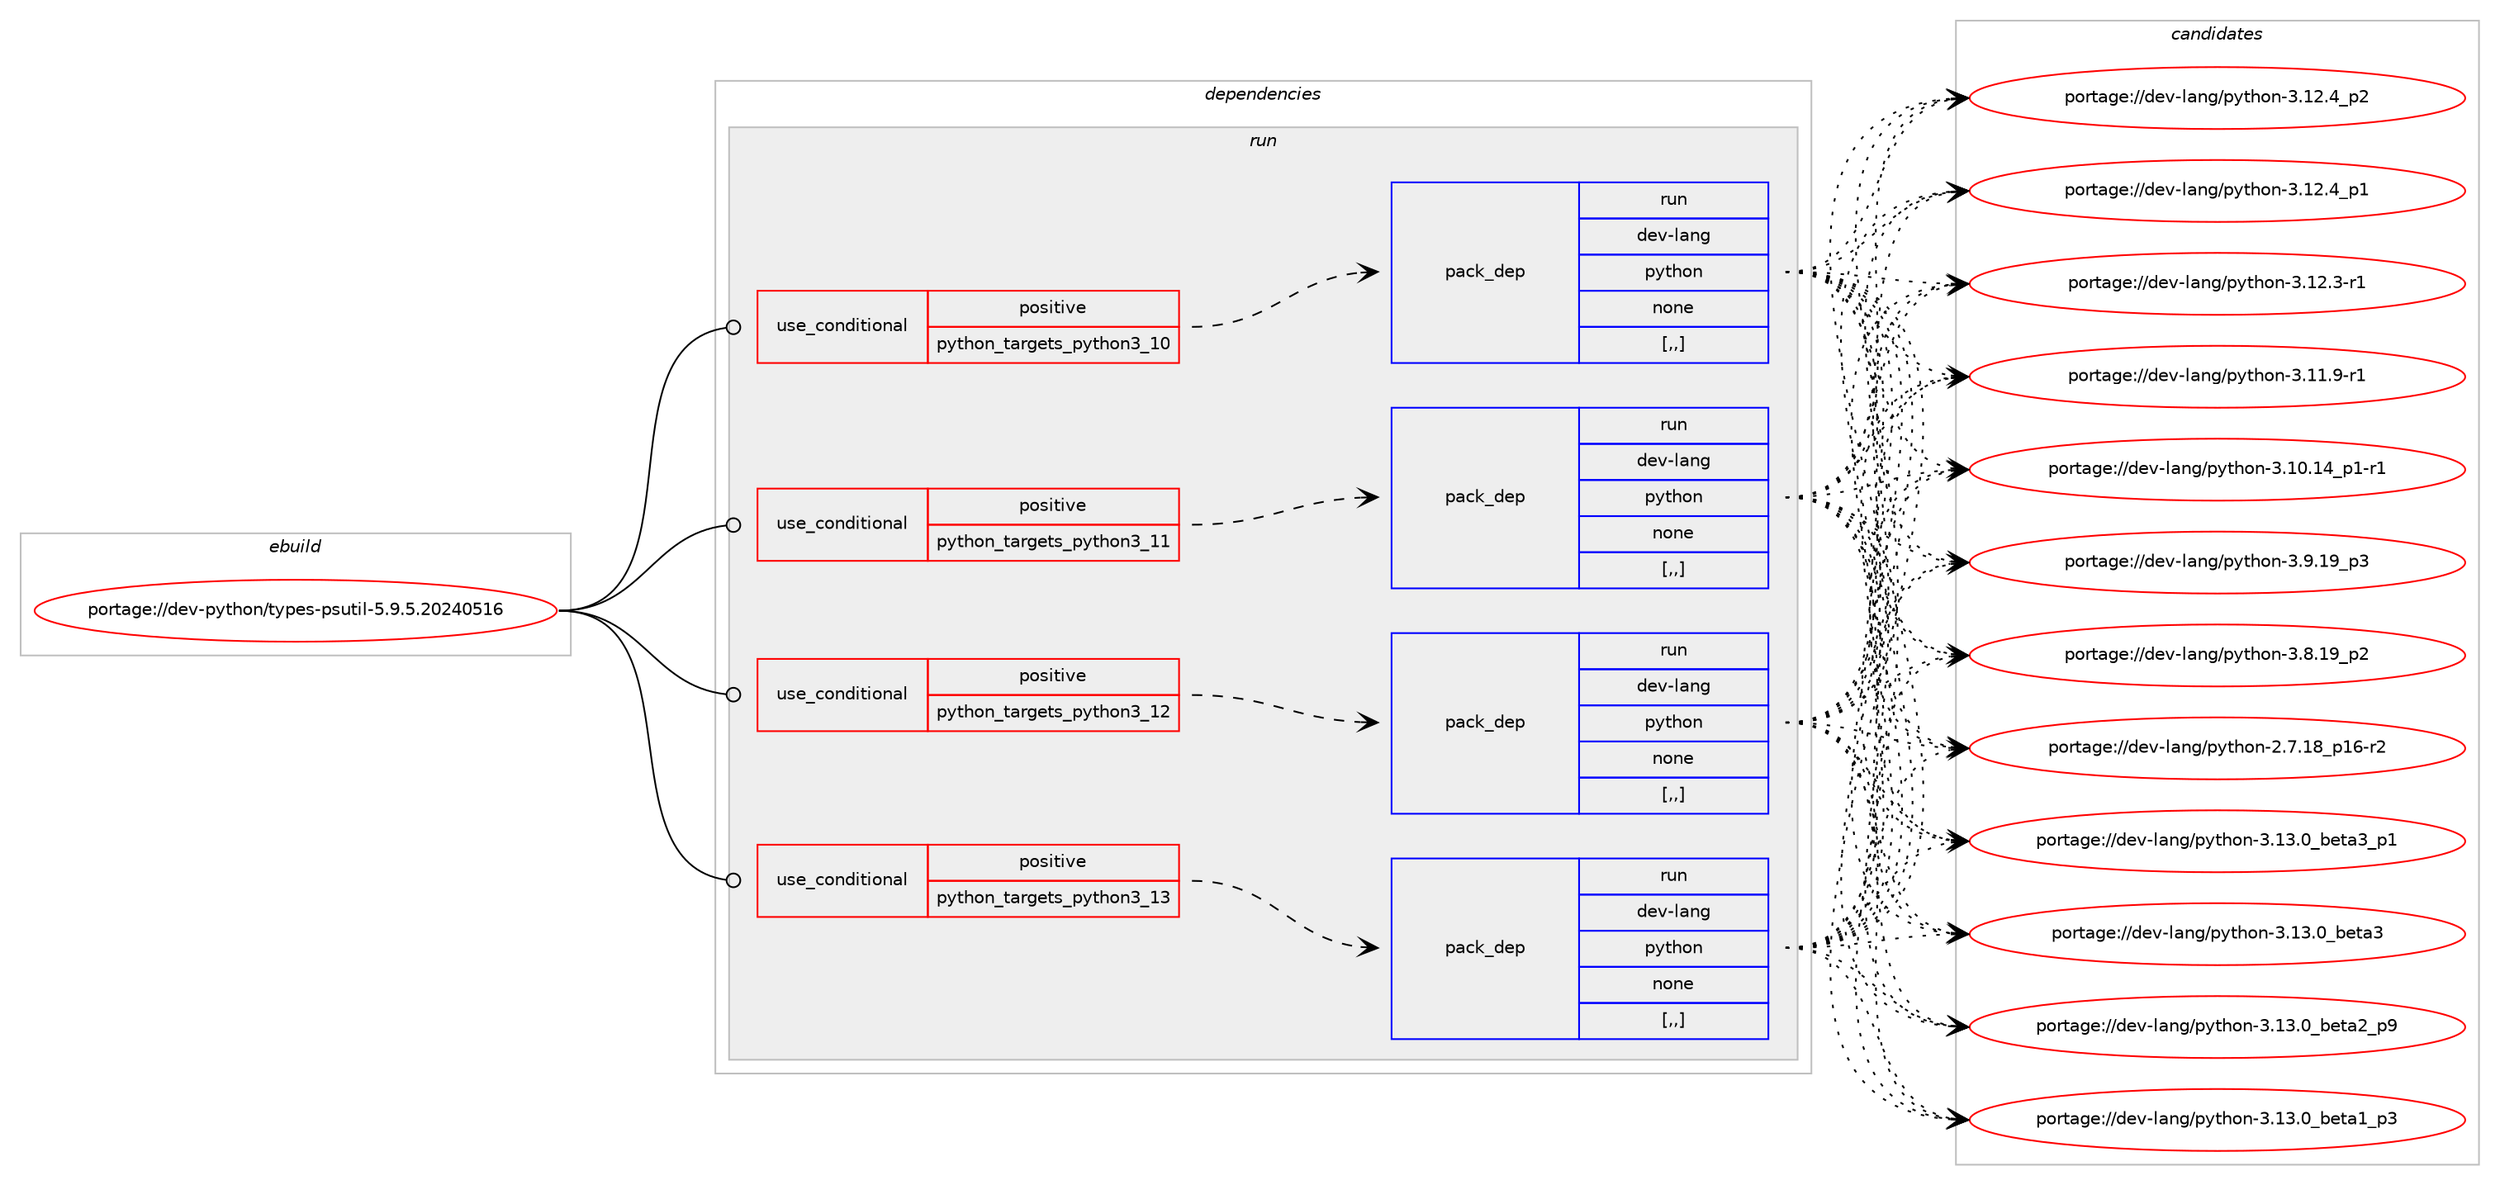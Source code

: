 digraph prolog {

# *************
# Graph options
# *************

newrank=true;
concentrate=true;
compound=true;
graph [rankdir=LR,fontname=Helvetica,fontsize=10,ranksep=1.5];#, ranksep=2.5, nodesep=0.2];
edge  [arrowhead=vee];
node  [fontname=Helvetica,fontsize=10];

# **********
# The ebuild
# **********

subgraph cluster_leftcol {
color=gray;
label=<<i>ebuild</i>>;
id [label="portage://dev-python/types-psutil-5.9.5.20240516", color=red, width=4, href="../dev-python/types-psutil-5.9.5.20240516.svg"];
}

# ****************
# The dependencies
# ****************

subgraph cluster_midcol {
color=gray;
label=<<i>dependencies</i>>;
subgraph cluster_compile {
fillcolor="#eeeeee";
style=filled;
label=<<i>compile</i>>;
}
subgraph cluster_compileandrun {
fillcolor="#eeeeee";
style=filled;
label=<<i>compile and run</i>>;
}
subgraph cluster_run {
fillcolor="#eeeeee";
style=filled;
label=<<i>run</i>>;
subgraph cond40564 {
dependency165918 [label=<<TABLE BORDER="0" CELLBORDER="1" CELLSPACING="0" CELLPADDING="4"><TR><TD ROWSPAN="3" CELLPADDING="10">use_conditional</TD></TR><TR><TD>positive</TD></TR><TR><TD>python_targets_python3_10</TD></TR></TABLE>>, shape=none, color=red];
subgraph pack124081 {
dependency165919 [label=<<TABLE BORDER="0" CELLBORDER="1" CELLSPACING="0" CELLPADDING="4" WIDTH="220"><TR><TD ROWSPAN="6" CELLPADDING="30">pack_dep</TD></TR><TR><TD WIDTH="110">run</TD></TR><TR><TD>dev-lang</TD></TR><TR><TD>python</TD></TR><TR><TD>none</TD></TR><TR><TD>[,,]</TD></TR></TABLE>>, shape=none, color=blue];
}
dependency165918:e -> dependency165919:w [weight=20,style="dashed",arrowhead="vee"];
}
id:e -> dependency165918:w [weight=20,style="solid",arrowhead="odot"];
subgraph cond40565 {
dependency165920 [label=<<TABLE BORDER="0" CELLBORDER="1" CELLSPACING="0" CELLPADDING="4"><TR><TD ROWSPAN="3" CELLPADDING="10">use_conditional</TD></TR><TR><TD>positive</TD></TR><TR><TD>python_targets_python3_11</TD></TR></TABLE>>, shape=none, color=red];
subgraph pack124082 {
dependency165921 [label=<<TABLE BORDER="0" CELLBORDER="1" CELLSPACING="0" CELLPADDING="4" WIDTH="220"><TR><TD ROWSPAN="6" CELLPADDING="30">pack_dep</TD></TR><TR><TD WIDTH="110">run</TD></TR><TR><TD>dev-lang</TD></TR><TR><TD>python</TD></TR><TR><TD>none</TD></TR><TR><TD>[,,]</TD></TR></TABLE>>, shape=none, color=blue];
}
dependency165920:e -> dependency165921:w [weight=20,style="dashed",arrowhead="vee"];
}
id:e -> dependency165920:w [weight=20,style="solid",arrowhead="odot"];
subgraph cond40566 {
dependency165922 [label=<<TABLE BORDER="0" CELLBORDER="1" CELLSPACING="0" CELLPADDING="4"><TR><TD ROWSPAN="3" CELLPADDING="10">use_conditional</TD></TR><TR><TD>positive</TD></TR><TR><TD>python_targets_python3_12</TD></TR></TABLE>>, shape=none, color=red];
subgraph pack124083 {
dependency165923 [label=<<TABLE BORDER="0" CELLBORDER="1" CELLSPACING="0" CELLPADDING="4" WIDTH="220"><TR><TD ROWSPAN="6" CELLPADDING="30">pack_dep</TD></TR><TR><TD WIDTH="110">run</TD></TR><TR><TD>dev-lang</TD></TR><TR><TD>python</TD></TR><TR><TD>none</TD></TR><TR><TD>[,,]</TD></TR></TABLE>>, shape=none, color=blue];
}
dependency165922:e -> dependency165923:w [weight=20,style="dashed",arrowhead="vee"];
}
id:e -> dependency165922:w [weight=20,style="solid",arrowhead="odot"];
subgraph cond40567 {
dependency165924 [label=<<TABLE BORDER="0" CELLBORDER="1" CELLSPACING="0" CELLPADDING="4"><TR><TD ROWSPAN="3" CELLPADDING="10">use_conditional</TD></TR><TR><TD>positive</TD></TR><TR><TD>python_targets_python3_13</TD></TR></TABLE>>, shape=none, color=red];
subgraph pack124084 {
dependency165925 [label=<<TABLE BORDER="0" CELLBORDER="1" CELLSPACING="0" CELLPADDING="4" WIDTH="220"><TR><TD ROWSPAN="6" CELLPADDING="30">pack_dep</TD></TR><TR><TD WIDTH="110">run</TD></TR><TR><TD>dev-lang</TD></TR><TR><TD>python</TD></TR><TR><TD>none</TD></TR><TR><TD>[,,]</TD></TR></TABLE>>, shape=none, color=blue];
}
dependency165924:e -> dependency165925:w [weight=20,style="dashed",arrowhead="vee"];
}
id:e -> dependency165924:w [weight=20,style="solid",arrowhead="odot"];
}
}

# **************
# The candidates
# **************

subgraph cluster_choices {
rank=same;
color=gray;
label=<<i>candidates</i>>;

subgraph choice124081 {
color=black;
nodesep=1;
choice10010111845108971101034711212111610411111045514649514648959810111697519511249 [label="portage://dev-lang/python-3.13.0_beta3_p1", color=red, width=4,href="../dev-lang/python-3.13.0_beta3_p1.svg"];
choice1001011184510897110103471121211161041111104551464951464895981011169751 [label="portage://dev-lang/python-3.13.0_beta3", color=red, width=4,href="../dev-lang/python-3.13.0_beta3.svg"];
choice10010111845108971101034711212111610411111045514649514648959810111697509511257 [label="portage://dev-lang/python-3.13.0_beta2_p9", color=red, width=4,href="../dev-lang/python-3.13.0_beta2_p9.svg"];
choice10010111845108971101034711212111610411111045514649514648959810111697499511251 [label="portage://dev-lang/python-3.13.0_beta1_p3", color=red, width=4,href="../dev-lang/python-3.13.0_beta1_p3.svg"];
choice100101118451089711010347112121116104111110455146495046529511250 [label="portage://dev-lang/python-3.12.4_p2", color=red, width=4,href="../dev-lang/python-3.12.4_p2.svg"];
choice100101118451089711010347112121116104111110455146495046529511249 [label="portage://dev-lang/python-3.12.4_p1", color=red, width=4,href="../dev-lang/python-3.12.4_p1.svg"];
choice100101118451089711010347112121116104111110455146495046514511449 [label="portage://dev-lang/python-3.12.3-r1", color=red, width=4,href="../dev-lang/python-3.12.3-r1.svg"];
choice100101118451089711010347112121116104111110455146494946574511449 [label="portage://dev-lang/python-3.11.9-r1", color=red, width=4,href="../dev-lang/python-3.11.9-r1.svg"];
choice100101118451089711010347112121116104111110455146494846495295112494511449 [label="portage://dev-lang/python-3.10.14_p1-r1", color=red, width=4,href="../dev-lang/python-3.10.14_p1-r1.svg"];
choice100101118451089711010347112121116104111110455146574649579511251 [label="portage://dev-lang/python-3.9.19_p3", color=red, width=4,href="../dev-lang/python-3.9.19_p3.svg"];
choice100101118451089711010347112121116104111110455146564649579511250 [label="portage://dev-lang/python-3.8.19_p2", color=red, width=4,href="../dev-lang/python-3.8.19_p2.svg"];
choice100101118451089711010347112121116104111110455046554649569511249544511450 [label="portage://dev-lang/python-2.7.18_p16-r2", color=red, width=4,href="../dev-lang/python-2.7.18_p16-r2.svg"];
dependency165919:e -> choice10010111845108971101034711212111610411111045514649514648959810111697519511249:w [style=dotted,weight="100"];
dependency165919:e -> choice1001011184510897110103471121211161041111104551464951464895981011169751:w [style=dotted,weight="100"];
dependency165919:e -> choice10010111845108971101034711212111610411111045514649514648959810111697509511257:w [style=dotted,weight="100"];
dependency165919:e -> choice10010111845108971101034711212111610411111045514649514648959810111697499511251:w [style=dotted,weight="100"];
dependency165919:e -> choice100101118451089711010347112121116104111110455146495046529511250:w [style=dotted,weight="100"];
dependency165919:e -> choice100101118451089711010347112121116104111110455146495046529511249:w [style=dotted,weight="100"];
dependency165919:e -> choice100101118451089711010347112121116104111110455146495046514511449:w [style=dotted,weight="100"];
dependency165919:e -> choice100101118451089711010347112121116104111110455146494946574511449:w [style=dotted,weight="100"];
dependency165919:e -> choice100101118451089711010347112121116104111110455146494846495295112494511449:w [style=dotted,weight="100"];
dependency165919:e -> choice100101118451089711010347112121116104111110455146574649579511251:w [style=dotted,weight="100"];
dependency165919:e -> choice100101118451089711010347112121116104111110455146564649579511250:w [style=dotted,weight="100"];
dependency165919:e -> choice100101118451089711010347112121116104111110455046554649569511249544511450:w [style=dotted,weight="100"];
}
subgraph choice124082 {
color=black;
nodesep=1;
choice10010111845108971101034711212111610411111045514649514648959810111697519511249 [label="portage://dev-lang/python-3.13.0_beta3_p1", color=red, width=4,href="../dev-lang/python-3.13.0_beta3_p1.svg"];
choice1001011184510897110103471121211161041111104551464951464895981011169751 [label="portage://dev-lang/python-3.13.0_beta3", color=red, width=4,href="../dev-lang/python-3.13.0_beta3.svg"];
choice10010111845108971101034711212111610411111045514649514648959810111697509511257 [label="portage://dev-lang/python-3.13.0_beta2_p9", color=red, width=4,href="../dev-lang/python-3.13.0_beta2_p9.svg"];
choice10010111845108971101034711212111610411111045514649514648959810111697499511251 [label="portage://dev-lang/python-3.13.0_beta1_p3", color=red, width=4,href="../dev-lang/python-3.13.0_beta1_p3.svg"];
choice100101118451089711010347112121116104111110455146495046529511250 [label="portage://dev-lang/python-3.12.4_p2", color=red, width=4,href="../dev-lang/python-3.12.4_p2.svg"];
choice100101118451089711010347112121116104111110455146495046529511249 [label="portage://dev-lang/python-3.12.4_p1", color=red, width=4,href="../dev-lang/python-3.12.4_p1.svg"];
choice100101118451089711010347112121116104111110455146495046514511449 [label="portage://dev-lang/python-3.12.3-r1", color=red, width=4,href="../dev-lang/python-3.12.3-r1.svg"];
choice100101118451089711010347112121116104111110455146494946574511449 [label="portage://dev-lang/python-3.11.9-r1", color=red, width=4,href="../dev-lang/python-3.11.9-r1.svg"];
choice100101118451089711010347112121116104111110455146494846495295112494511449 [label="portage://dev-lang/python-3.10.14_p1-r1", color=red, width=4,href="../dev-lang/python-3.10.14_p1-r1.svg"];
choice100101118451089711010347112121116104111110455146574649579511251 [label="portage://dev-lang/python-3.9.19_p3", color=red, width=4,href="../dev-lang/python-3.9.19_p3.svg"];
choice100101118451089711010347112121116104111110455146564649579511250 [label="portage://dev-lang/python-3.8.19_p2", color=red, width=4,href="../dev-lang/python-3.8.19_p2.svg"];
choice100101118451089711010347112121116104111110455046554649569511249544511450 [label="portage://dev-lang/python-2.7.18_p16-r2", color=red, width=4,href="../dev-lang/python-2.7.18_p16-r2.svg"];
dependency165921:e -> choice10010111845108971101034711212111610411111045514649514648959810111697519511249:w [style=dotted,weight="100"];
dependency165921:e -> choice1001011184510897110103471121211161041111104551464951464895981011169751:w [style=dotted,weight="100"];
dependency165921:e -> choice10010111845108971101034711212111610411111045514649514648959810111697509511257:w [style=dotted,weight="100"];
dependency165921:e -> choice10010111845108971101034711212111610411111045514649514648959810111697499511251:w [style=dotted,weight="100"];
dependency165921:e -> choice100101118451089711010347112121116104111110455146495046529511250:w [style=dotted,weight="100"];
dependency165921:e -> choice100101118451089711010347112121116104111110455146495046529511249:w [style=dotted,weight="100"];
dependency165921:e -> choice100101118451089711010347112121116104111110455146495046514511449:w [style=dotted,weight="100"];
dependency165921:e -> choice100101118451089711010347112121116104111110455146494946574511449:w [style=dotted,weight="100"];
dependency165921:e -> choice100101118451089711010347112121116104111110455146494846495295112494511449:w [style=dotted,weight="100"];
dependency165921:e -> choice100101118451089711010347112121116104111110455146574649579511251:w [style=dotted,weight="100"];
dependency165921:e -> choice100101118451089711010347112121116104111110455146564649579511250:w [style=dotted,weight="100"];
dependency165921:e -> choice100101118451089711010347112121116104111110455046554649569511249544511450:w [style=dotted,weight="100"];
}
subgraph choice124083 {
color=black;
nodesep=1;
choice10010111845108971101034711212111610411111045514649514648959810111697519511249 [label="portage://dev-lang/python-3.13.0_beta3_p1", color=red, width=4,href="../dev-lang/python-3.13.0_beta3_p1.svg"];
choice1001011184510897110103471121211161041111104551464951464895981011169751 [label="portage://dev-lang/python-3.13.0_beta3", color=red, width=4,href="../dev-lang/python-3.13.0_beta3.svg"];
choice10010111845108971101034711212111610411111045514649514648959810111697509511257 [label="portage://dev-lang/python-3.13.0_beta2_p9", color=red, width=4,href="../dev-lang/python-3.13.0_beta2_p9.svg"];
choice10010111845108971101034711212111610411111045514649514648959810111697499511251 [label="portage://dev-lang/python-3.13.0_beta1_p3", color=red, width=4,href="../dev-lang/python-3.13.0_beta1_p3.svg"];
choice100101118451089711010347112121116104111110455146495046529511250 [label="portage://dev-lang/python-3.12.4_p2", color=red, width=4,href="../dev-lang/python-3.12.4_p2.svg"];
choice100101118451089711010347112121116104111110455146495046529511249 [label="portage://dev-lang/python-3.12.4_p1", color=red, width=4,href="../dev-lang/python-3.12.4_p1.svg"];
choice100101118451089711010347112121116104111110455146495046514511449 [label="portage://dev-lang/python-3.12.3-r1", color=red, width=4,href="../dev-lang/python-3.12.3-r1.svg"];
choice100101118451089711010347112121116104111110455146494946574511449 [label="portage://dev-lang/python-3.11.9-r1", color=red, width=4,href="../dev-lang/python-3.11.9-r1.svg"];
choice100101118451089711010347112121116104111110455146494846495295112494511449 [label="portage://dev-lang/python-3.10.14_p1-r1", color=red, width=4,href="../dev-lang/python-3.10.14_p1-r1.svg"];
choice100101118451089711010347112121116104111110455146574649579511251 [label="portage://dev-lang/python-3.9.19_p3", color=red, width=4,href="../dev-lang/python-3.9.19_p3.svg"];
choice100101118451089711010347112121116104111110455146564649579511250 [label="portage://dev-lang/python-3.8.19_p2", color=red, width=4,href="../dev-lang/python-3.8.19_p2.svg"];
choice100101118451089711010347112121116104111110455046554649569511249544511450 [label="portage://dev-lang/python-2.7.18_p16-r2", color=red, width=4,href="../dev-lang/python-2.7.18_p16-r2.svg"];
dependency165923:e -> choice10010111845108971101034711212111610411111045514649514648959810111697519511249:w [style=dotted,weight="100"];
dependency165923:e -> choice1001011184510897110103471121211161041111104551464951464895981011169751:w [style=dotted,weight="100"];
dependency165923:e -> choice10010111845108971101034711212111610411111045514649514648959810111697509511257:w [style=dotted,weight="100"];
dependency165923:e -> choice10010111845108971101034711212111610411111045514649514648959810111697499511251:w [style=dotted,weight="100"];
dependency165923:e -> choice100101118451089711010347112121116104111110455146495046529511250:w [style=dotted,weight="100"];
dependency165923:e -> choice100101118451089711010347112121116104111110455146495046529511249:w [style=dotted,weight="100"];
dependency165923:e -> choice100101118451089711010347112121116104111110455146495046514511449:w [style=dotted,weight="100"];
dependency165923:e -> choice100101118451089711010347112121116104111110455146494946574511449:w [style=dotted,weight="100"];
dependency165923:e -> choice100101118451089711010347112121116104111110455146494846495295112494511449:w [style=dotted,weight="100"];
dependency165923:e -> choice100101118451089711010347112121116104111110455146574649579511251:w [style=dotted,weight="100"];
dependency165923:e -> choice100101118451089711010347112121116104111110455146564649579511250:w [style=dotted,weight="100"];
dependency165923:e -> choice100101118451089711010347112121116104111110455046554649569511249544511450:w [style=dotted,weight="100"];
}
subgraph choice124084 {
color=black;
nodesep=1;
choice10010111845108971101034711212111610411111045514649514648959810111697519511249 [label="portage://dev-lang/python-3.13.0_beta3_p1", color=red, width=4,href="../dev-lang/python-3.13.0_beta3_p1.svg"];
choice1001011184510897110103471121211161041111104551464951464895981011169751 [label="portage://dev-lang/python-3.13.0_beta3", color=red, width=4,href="../dev-lang/python-3.13.0_beta3.svg"];
choice10010111845108971101034711212111610411111045514649514648959810111697509511257 [label="portage://dev-lang/python-3.13.0_beta2_p9", color=red, width=4,href="../dev-lang/python-3.13.0_beta2_p9.svg"];
choice10010111845108971101034711212111610411111045514649514648959810111697499511251 [label="portage://dev-lang/python-3.13.0_beta1_p3", color=red, width=4,href="../dev-lang/python-3.13.0_beta1_p3.svg"];
choice100101118451089711010347112121116104111110455146495046529511250 [label="portage://dev-lang/python-3.12.4_p2", color=red, width=4,href="../dev-lang/python-3.12.4_p2.svg"];
choice100101118451089711010347112121116104111110455146495046529511249 [label="portage://dev-lang/python-3.12.4_p1", color=red, width=4,href="../dev-lang/python-3.12.4_p1.svg"];
choice100101118451089711010347112121116104111110455146495046514511449 [label="portage://dev-lang/python-3.12.3-r1", color=red, width=4,href="../dev-lang/python-3.12.3-r1.svg"];
choice100101118451089711010347112121116104111110455146494946574511449 [label="portage://dev-lang/python-3.11.9-r1", color=red, width=4,href="../dev-lang/python-3.11.9-r1.svg"];
choice100101118451089711010347112121116104111110455146494846495295112494511449 [label="portage://dev-lang/python-3.10.14_p1-r1", color=red, width=4,href="../dev-lang/python-3.10.14_p1-r1.svg"];
choice100101118451089711010347112121116104111110455146574649579511251 [label="portage://dev-lang/python-3.9.19_p3", color=red, width=4,href="../dev-lang/python-3.9.19_p3.svg"];
choice100101118451089711010347112121116104111110455146564649579511250 [label="portage://dev-lang/python-3.8.19_p2", color=red, width=4,href="../dev-lang/python-3.8.19_p2.svg"];
choice100101118451089711010347112121116104111110455046554649569511249544511450 [label="portage://dev-lang/python-2.7.18_p16-r2", color=red, width=4,href="../dev-lang/python-2.7.18_p16-r2.svg"];
dependency165925:e -> choice10010111845108971101034711212111610411111045514649514648959810111697519511249:w [style=dotted,weight="100"];
dependency165925:e -> choice1001011184510897110103471121211161041111104551464951464895981011169751:w [style=dotted,weight="100"];
dependency165925:e -> choice10010111845108971101034711212111610411111045514649514648959810111697509511257:w [style=dotted,weight="100"];
dependency165925:e -> choice10010111845108971101034711212111610411111045514649514648959810111697499511251:w [style=dotted,weight="100"];
dependency165925:e -> choice100101118451089711010347112121116104111110455146495046529511250:w [style=dotted,weight="100"];
dependency165925:e -> choice100101118451089711010347112121116104111110455146495046529511249:w [style=dotted,weight="100"];
dependency165925:e -> choice100101118451089711010347112121116104111110455146495046514511449:w [style=dotted,weight="100"];
dependency165925:e -> choice100101118451089711010347112121116104111110455146494946574511449:w [style=dotted,weight="100"];
dependency165925:e -> choice100101118451089711010347112121116104111110455146494846495295112494511449:w [style=dotted,weight="100"];
dependency165925:e -> choice100101118451089711010347112121116104111110455146574649579511251:w [style=dotted,weight="100"];
dependency165925:e -> choice100101118451089711010347112121116104111110455146564649579511250:w [style=dotted,weight="100"];
dependency165925:e -> choice100101118451089711010347112121116104111110455046554649569511249544511450:w [style=dotted,weight="100"];
}
}

}

